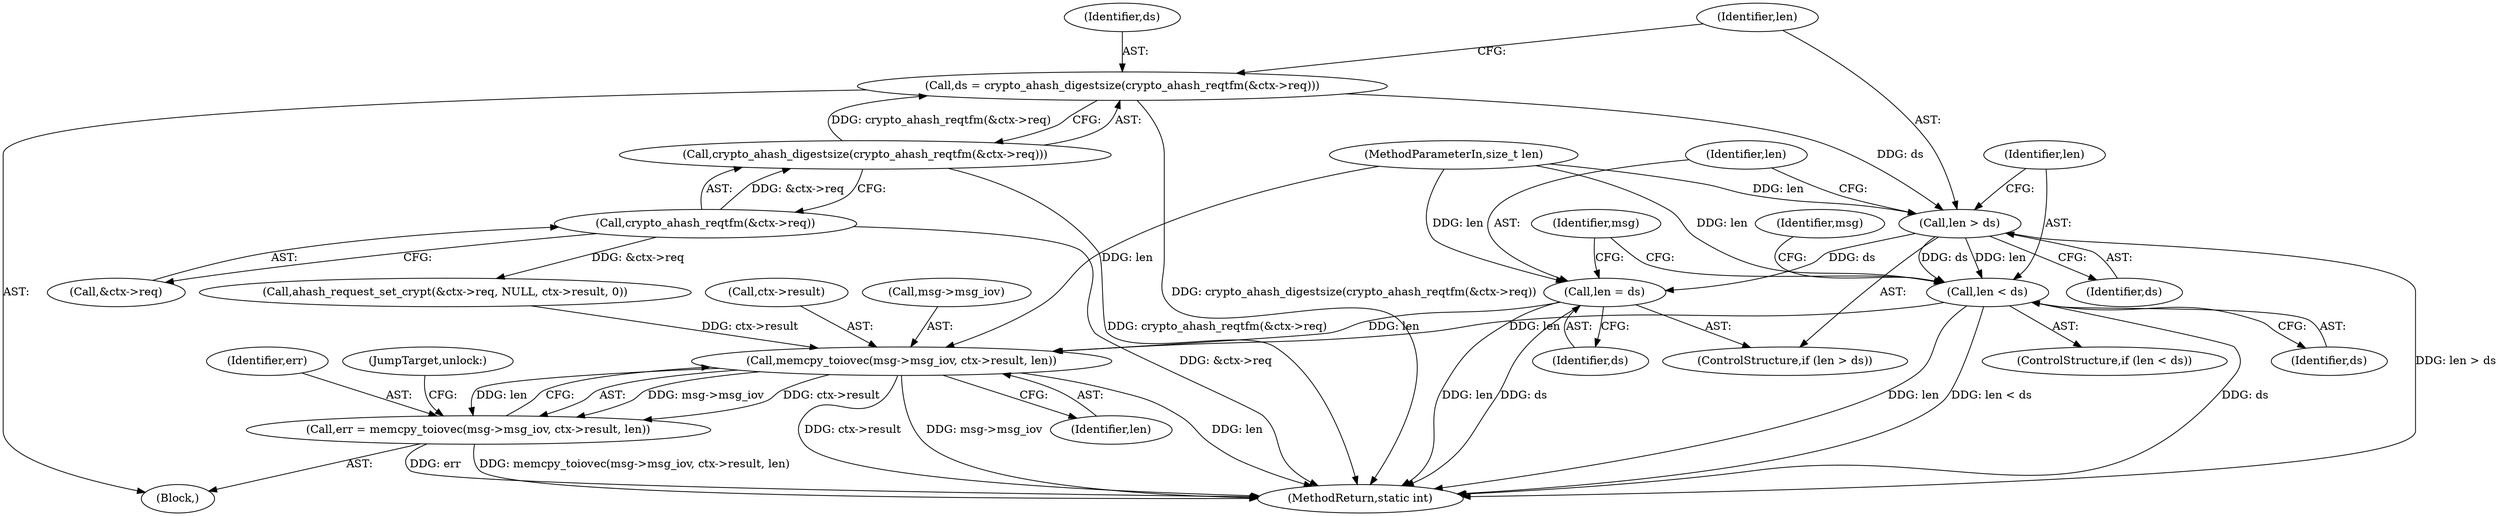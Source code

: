 digraph "0_linux_72a763d805a48ac8c0bf48fdb510e84c12de51fe@API" {
"1000125" [label="(Call,ds = crypto_ahash_digestsize(crypto_ahash_reqtfm(&ctx->req)))"];
"1000127" [label="(Call,crypto_ahash_digestsize(crypto_ahash_reqtfm(&ctx->req)))"];
"1000128" [label="(Call,crypto_ahash_reqtfm(&ctx->req))"];
"1000135" [label="(Call,len > ds)"];
"1000138" [label="(Call,len = ds)"];
"1000195" [label="(Call,memcpy_toiovec(msg->msg_iov, ctx->result, len))"];
"1000193" [label="(Call,err = memcpy_toiovec(msg->msg_iov, ctx->result, len))"];
"1000143" [label="(Call,len < ds)"];
"1000137" [label="(Identifier,ds)"];
"1000126" [label="(Identifier,ds)"];
"1000153" [label="(Identifier,msg)"];
"1000193" [label="(Call,err = memcpy_toiovec(msg->msg_iov, ctx->result, len))"];
"1000202" [label="(Identifier,len)"];
"1000129" [label="(Call,&ctx->req)"];
"1000127" [label="(Call,crypto_ahash_digestsize(crypto_ahash_reqtfm(&ctx->req)))"];
"1000195" [label="(Call,memcpy_toiovec(msg->msg_iov, ctx->result, len))"];
"1000194" [label="(Identifier,err)"];
"1000139" [label="(Identifier,len)"];
"1000125" [label="(Call,ds = crypto_ahash_digestsize(crypto_ahash_reqtfm(&ctx->req)))"];
"1000143" [label="(Call,len < ds)"];
"1000136" [label="(Identifier,len)"];
"1000104" [label="(MethodParameterIn,size_t len)"];
"1000148" [label="(Identifier,msg)"];
"1000106" [label="(Block,)"];
"1000128" [label="(Call,crypto_ahash_reqtfm(&ctx->req))"];
"1000138" [label="(Call,len = ds)"];
"1000199" [label="(Call,ctx->result)"];
"1000134" [label="(ControlStructure,if (len > ds))"];
"1000145" [label="(Identifier,ds)"];
"1000140" [label="(Identifier,ds)"];
"1000142" [label="(ControlStructure,if (len < ds))"];
"1000135" [label="(Call,len > ds)"];
"1000203" [label="(JumpTarget,unlock:)"];
"1000196" [label="(Call,msg->msg_iov)"];
"1000168" [label="(Call,ahash_request_set_crypt(&ctx->req, NULL, ctx->result, 0))"];
"1000207" [label="(MethodReturn,static int)"];
"1000144" [label="(Identifier,len)"];
"1000125" -> "1000106"  [label="AST: "];
"1000125" -> "1000127"  [label="CFG: "];
"1000126" -> "1000125"  [label="AST: "];
"1000127" -> "1000125"  [label="AST: "];
"1000136" -> "1000125"  [label="CFG: "];
"1000125" -> "1000207"  [label="DDG: crypto_ahash_digestsize(crypto_ahash_reqtfm(&ctx->req))"];
"1000127" -> "1000125"  [label="DDG: crypto_ahash_reqtfm(&ctx->req)"];
"1000125" -> "1000135"  [label="DDG: ds"];
"1000127" -> "1000128"  [label="CFG: "];
"1000128" -> "1000127"  [label="AST: "];
"1000127" -> "1000207"  [label="DDG: crypto_ahash_reqtfm(&ctx->req)"];
"1000128" -> "1000127"  [label="DDG: &ctx->req"];
"1000128" -> "1000129"  [label="CFG: "];
"1000129" -> "1000128"  [label="AST: "];
"1000128" -> "1000207"  [label="DDG: &ctx->req"];
"1000128" -> "1000168"  [label="DDG: &ctx->req"];
"1000135" -> "1000134"  [label="AST: "];
"1000135" -> "1000137"  [label="CFG: "];
"1000136" -> "1000135"  [label="AST: "];
"1000137" -> "1000135"  [label="AST: "];
"1000139" -> "1000135"  [label="CFG: "];
"1000144" -> "1000135"  [label="CFG: "];
"1000135" -> "1000207"  [label="DDG: len > ds"];
"1000104" -> "1000135"  [label="DDG: len"];
"1000135" -> "1000138"  [label="DDG: ds"];
"1000135" -> "1000143"  [label="DDG: len"];
"1000135" -> "1000143"  [label="DDG: ds"];
"1000138" -> "1000134"  [label="AST: "];
"1000138" -> "1000140"  [label="CFG: "];
"1000139" -> "1000138"  [label="AST: "];
"1000140" -> "1000138"  [label="AST: "];
"1000153" -> "1000138"  [label="CFG: "];
"1000138" -> "1000207"  [label="DDG: len"];
"1000138" -> "1000207"  [label="DDG: ds"];
"1000104" -> "1000138"  [label="DDG: len"];
"1000138" -> "1000195"  [label="DDG: len"];
"1000195" -> "1000193"  [label="AST: "];
"1000195" -> "1000202"  [label="CFG: "];
"1000196" -> "1000195"  [label="AST: "];
"1000199" -> "1000195"  [label="AST: "];
"1000202" -> "1000195"  [label="AST: "];
"1000193" -> "1000195"  [label="CFG: "];
"1000195" -> "1000207"  [label="DDG: ctx->result"];
"1000195" -> "1000207"  [label="DDG: msg->msg_iov"];
"1000195" -> "1000207"  [label="DDG: len"];
"1000195" -> "1000193"  [label="DDG: msg->msg_iov"];
"1000195" -> "1000193"  [label="DDG: ctx->result"];
"1000195" -> "1000193"  [label="DDG: len"];
"1000168" -> "1000195"  [label="DDG: ctx->result"];
"1000143" -> "1000195"  [label="DDG: len"];
"1000104" -> "1000195"  [label="DDG: len"];
"1000193" -> "1000106"  [label="AST: "];
"1000194" -> "1000193"  [label="AST: "];
"1000203" -> "1000193"  [label="CFG: "];
"1000193" -> "1000207"  [label="DDG: err"];
"1000193" -> "1000207"  [label="DDG: memcpy_toiovec(msg->msg_iov, ctx->result, len)"];
"1000143" -> "1000142"  [label="AST: "];
"1000143" -> "1000145"  [label="CFG: "];
"1000144" -> "1000143"  [label="AST: "];
"1000145" -> "1000143"  [label="AST: "];
"1000148" -> "1000143"  [label="CFG: "];
"1000153" -> "1000143"  [label="CFG: "];
"1000143" -> "1000207"  [label="DDG: len"];
"1000143" -> "1000207"  [label="DDG: len < ds"];
"1000143" -> "1000207"  [label="DDG: ds"];
"1000104" -> "1000143"  [label="DDG: len"];
}
